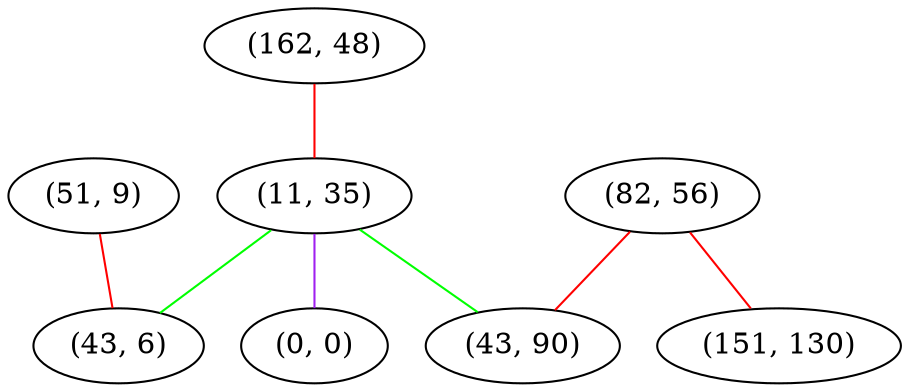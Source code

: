 graph "" {
"(162, 48)";
"(51, 9)";
"(82, 56)";
"(11, 35)";
"(151, 130)";
"(43, 90)";
"(0, 0)";
"(43, 6)";
"(162, 48)" -- "(11, 35)"  [color=red, key=0, weight=1];
"(51, 9)" -- "(43, 6)"  [color=red, key=0, weight=1];
"(82, 56)" -- "(43, 90)"  [color=red, key=0, weight=1];
"(82, 56)" -- "(151, 130)"  [color=red, key=0, weight=1];
"(11, 35)" -- "(43, 90)"  [color=green, key=0, weight=2];
"(11, 35)" -- "(0, 0)"  [color=purple, key=0, weight=4];
"(11, 35)" -- "(43, 6)"  [color=green, key=0, weight=2];
}
